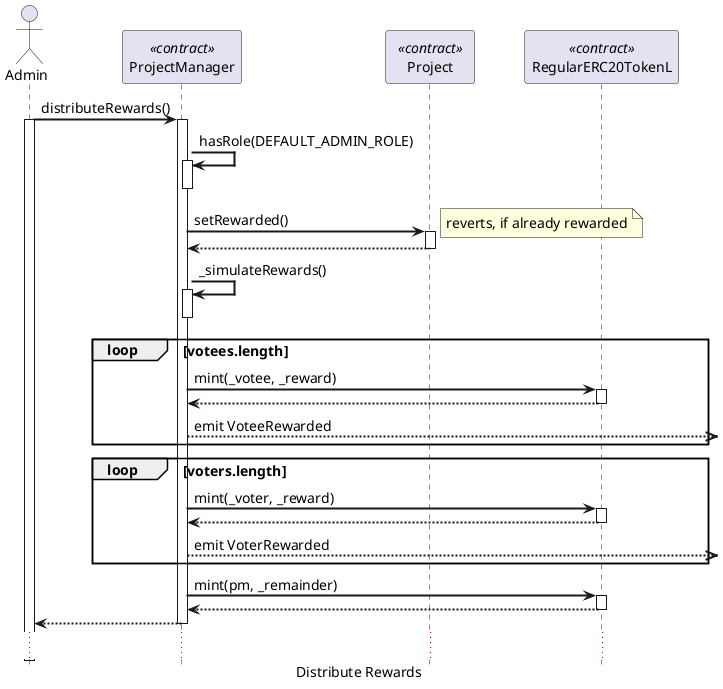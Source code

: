 @startuml
 
' Python 3 Collections
' https://github.com/python/cpython/blob/v3.8.5/Lib/_collections_abc.py
 
' https://plantuml.com/class-diagram
' https://plantuml.com/sequence-diagram
' https://plantuml-documentation.readthedocs.io/en/latest/formatting/all-skin-params.html
' https://plantuml-documentation.readthedocs.io/en/latest/formatting/all-skin-params.html#class
 
skinparam {
  DefaultFontName Monaco
  'DefaultFontName Consolas
  'DefaultMonospacedFontName Consolas
  DefaultFontSize 14
  DefaultFontStyle bold
  BackgroundColor transparent
  BoxPadding 300
  PageMargin 10
  ArrowThickness 2
  MinClassWidth 75
  ClassFontStyle bold
  ParticipantPadding 20
}

skinparam Sequence{
  DividerBorderThickness 2
  LifeLineBorderThickness 2
  ParticipantBorderThicknessa 2
  ReferenceBorderThickness 2
}

skinparam Group{
  BorderThickness 1
  BorderShadowing false
}
 
hide Circle
hide Footbox
caption Distribute Rewards

Actor "Admin" as admin 
Participant "ProjectManager" as pm <<contract>>
Participant "Project" as prj <<contract>>
Participant "RegularERC20TokenL" as tkn <<contract>>

admin -> pm ++ : distributeRewards()
admin ++
  pm -> pm ++ : hasRole(DEFAULT_ADMIN_ROLE)
  pm --
  pm -> prj ++ : setRewarded()
  note right : reverts, if already rewarded
  pm <-- prj --
  pm -> pm ++ : _simulateRewards()
  pm --
  loop votees.length
    pm -> tkn ++ : mint(_votee, _reward)
    pm <-- tkn --
    pm -->>] : emit VoteeRewarded
  end
  loop voters.length
    pm -> tkn ++ : mint(_voter, _reward)
    pm <-- tkn --
    pm -->>] : emit VoterRewarded
  end
  pm -> tkn ++ : mint(pm, _remainder)
  pm <-- tkn --
pm --> admin --

...
    
@enduml
